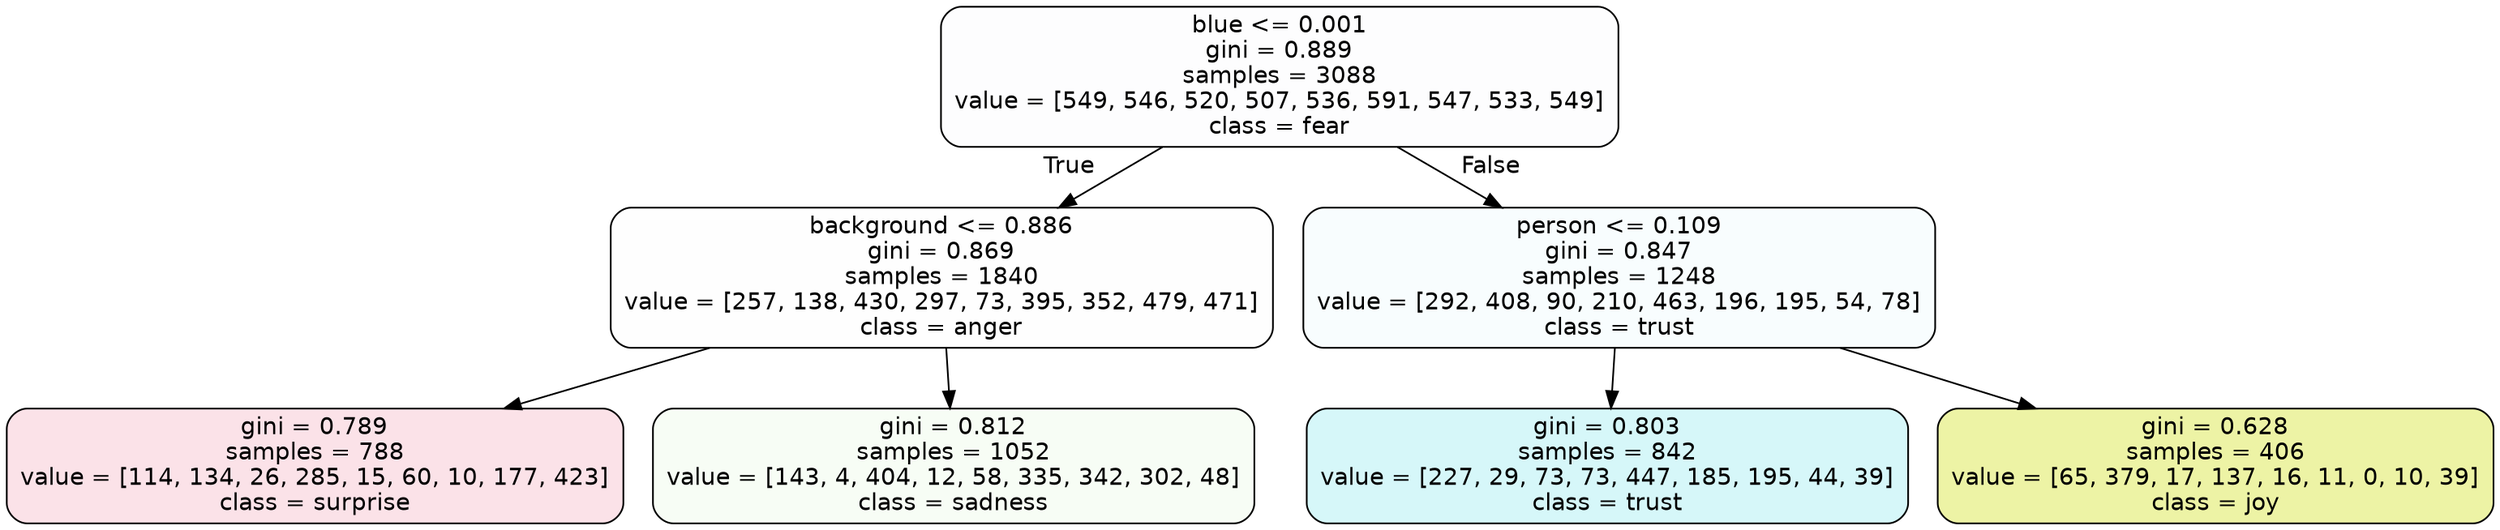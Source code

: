 digraph Tree {
node [shape=box, style="filled, rounded", color="black", fontname=helvetica] ;
edge [fontname=helvetica] ;
0 [label="blue <= 0.001\ngini = 0.889\nsamples = 3088\nvalue = [549, 546, 520, 507, 536, 591, 547, 533, 549]\nclass = fear", fillcolor="#3964e502"] ;
1 [label="background <= 0.886\ngini = 0.869\nsamples = 1840\nvalue = [257, 138, 430, 297, 73, 395, 352, 479, 471]\nclass = anger", fillcolor="#e539d701"] ;
0 -> 1 [labeldistance=2.5, labelangle=45, headlabel="True"] ;
2 [label="gini = 0.789\nsamples = 788\nvalue = [114, 134, 26, 285, 15, 60, 10, 177, 423]\nclass = surprise", fillcolor="#e5396425"] ;
1 -> 2 ;
3 [label="gini = 0.812\nsamples = 1052\nvalue = [143, 4, 404, 12, 58, 335, 342, 302, 48]\nclass = sadness", fillcolor="#64e5390c"] ;
1 -> 3 ;
4 [label="person <= 0.109\ngini = 0.847\nsamples = 1248\nvalue = [292, 408, 90, 210, 463, 196, 195, 54, 78]\nclass = trust", fillcolor="#39d7e509"] ;
0 -> 4 [labeldistance=2.5, labelangle=-45, headlabel="False"] ;
5 [label="gini = 0.803\nsamples = 842\nvalue = [227, 29, 73, 73, 447, 185, 195, 44, 39]\nclass = trust", fillcolor="#39d7e534"] ;
4 -> 5 ;
6 [label="gini = 0.628\nsamples = 406\nvalue = [65, 379, 17, 137, 16, 11, 0, 10, 39]\nclass = joy", fillcolor="#d7e53973"] ;
4 -> 6 ;
}